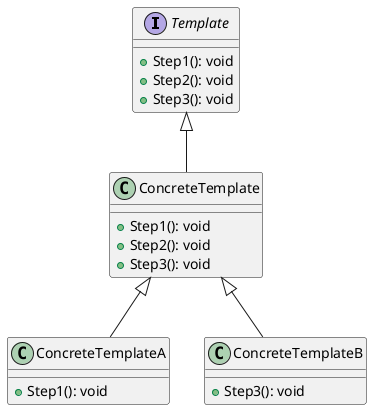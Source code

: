 @startuml

interface Template {
    + Step1(): void
    + Step2(): void
    + Step3(): void
}

class ConcreteTemplate {
    + Step1(): void
    + Step2(): void
    + Step3(): void
}

class ConcreteTemplateA {
    + Step1(): void
}

class ConcreteTemplateB {
    + Step3(): void
}

Template <|-- ConcreteTemplate
ConcreteTemplate <|-- ConcreteTemplateA
ConcreteTemplate <|-- ConcreteTemplateB

@enduml

